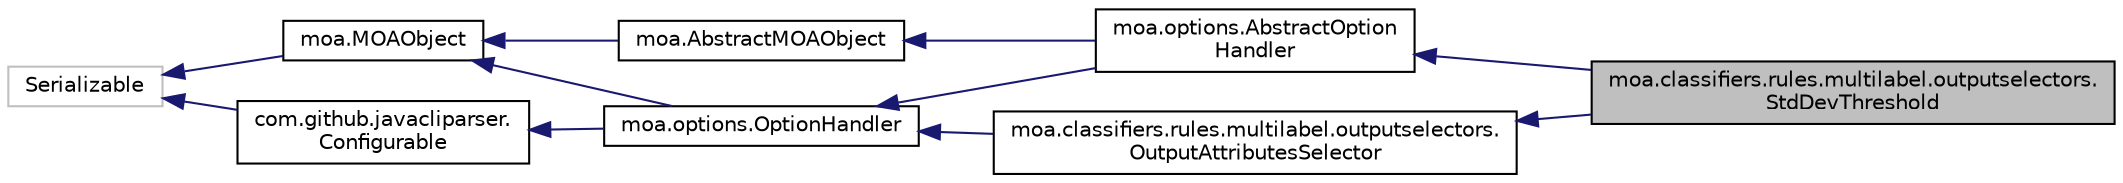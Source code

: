 digraph "moa.classifiers.rules.multilabel.outputselectors.StdDevThreshold"
{
 // LATEX_PDF_SIZE
  edge [fontname="Helvetica",fontsize="10",labelfontname="Helvetica",labelfontsize="10"];
  node [fontname="Helvetica",fontsize="10",shape=record];
  rankdir="LR";
  Node1 [label="moa.classifiers.rules.multilabel.outputselectors.\lStdDevThreshold",height=0.2,width=0.4,color="black", fillcolor="grey75", style="filled", fontcolor="black",tooltip=" "];
  Node2 -> Node1 [dir="back",color="midnightblue",fontsize="10",style="solid"];
  Node2 [label="moa.options.AbstractOption\lHandler",height=0.2,width=0.4,color="black", fillcolor="white", style="filled",URL="$classmoa_1_1options_1_1_abstract_option_handler.html",tooltip=" "];
  Node3 -> Node2 [dir="back",color="midnightblue",fontsize="10",style="solid"];
  Node3 [label="moa.AbstractMOAObject",height=0.2,width=0.4,color="black", fillcolor="white", style="filled",URL="$classmoa_1_1_abstract_m_o_a_object.html",tooltip=" "];
  Node4 -> Node3 [dir="back",color="midnightblue",fontsize="10",style="solid"];
  Node4 [label="moa.MOAObject",height=0.2,width=0.4,color="black", fillcolor="white", style="filled",URL="$interfacemoa_1_1_m_o_a_object.html",tooltip=" "];
  Node5 -> Node4 [dir="back",color="midnightblue",fontsize="10",style="solid"];
  Node5 [label="Serializable",height=0.2,width=0.4,color="grey75", fillcolor="white", style="filled",tooltip=" "];
  Node6 -> Node2 [dir="back",color="midnightblue",fontsize="10",style="solid"];
  Node6 [label="moa.options.OptionHandler",height=0.2,width=0.4,color="black", fillcolor="white", style="filled",URL="$interfacemoa_1_1options_1_1_option_handler.html",tooltip=" "];
  Node4 -> Node6 [dir="back",color="midnightblue",fontsize="10",style="solid"];
  Node7 -> Node6 [dir="back",color="midnightblue",fontsize="10",style="solid"];
  Node7 [label="com.github.javacliparser.\lConfigurable",height=0.2,width=0.4,color="black", fillcolor="white", style="filled",URL="$interfacecom_1_1github_1_1javacliparser_1_1_configurable.html",tooltip=" "];
  Node5 -> Node7 [dir="back",color="midnightblue",fontsize="10",style="solid"];
  Node8 -> Node1 [dir="back",color="midnightblue",fontsize="10",style="solid"];
  Node8 [label="moa.classifiers.rules.multilabel.outputselectors.\lOutputAttributesSelector",height=0.2,width=0.4,color="black", fillcolor="white", style="filled",URL="$interfacemoa_1_1classifiers_1_1rules_1_1multilabel_1_1outputselectors_1_1_output_attributes_selector.html",tooltip=" "];
  Node6 -> Node8 [dir="back",color="midnightblue",fontsize="10",style="solid"];
}
